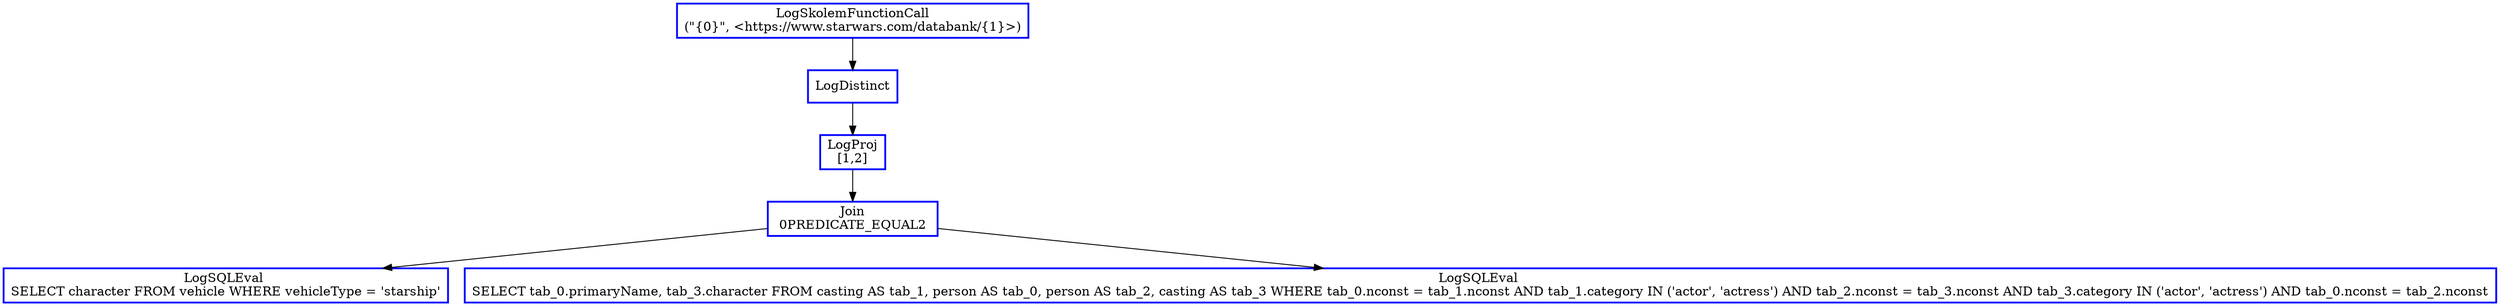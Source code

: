 digraph  g{
node [shape=rectangle, color=black, fontcolor=black, style=bold]
0 [label="LogSkolemFunctionCall
(\"{0}\", <https://www.starwars.com/databank/{1}>)" , color = blue] ; 
1 [label="LogDistinct" , color = blue] ; 
0 -> 1 ; 
2 [label="LogProj
[1,2]" , color = blue] ; 
1 -> 2 ; 
3 [label="Join\n 0PREDICATE_EQUAL2 ", color = blue] ; 
2 -> 3 ; 
4 [label="LogSQLEval 
SELECT character FROM vehicle WHERE vehicleType = 'starship'", color = blue] ; 
3 -> 4 ; 
5 [label="LogSQLEval 
SELECT tab_0.primaryName, tab_3.character FROM casting AS tab_1, person AS tab_0, person AS tab_2, casting AS tab_3 WHERE tab_0.nconst = tab_1.nconst AND tab_1.category IN ('actor', 'actress') AND tab_2.nconst = tab_3.nconst AND tab_3.category IN ('actor', 'actress') AND tab_0.nconst = tab_2.nconst", color = blue] ; 
3 -> 5 ; 
}

